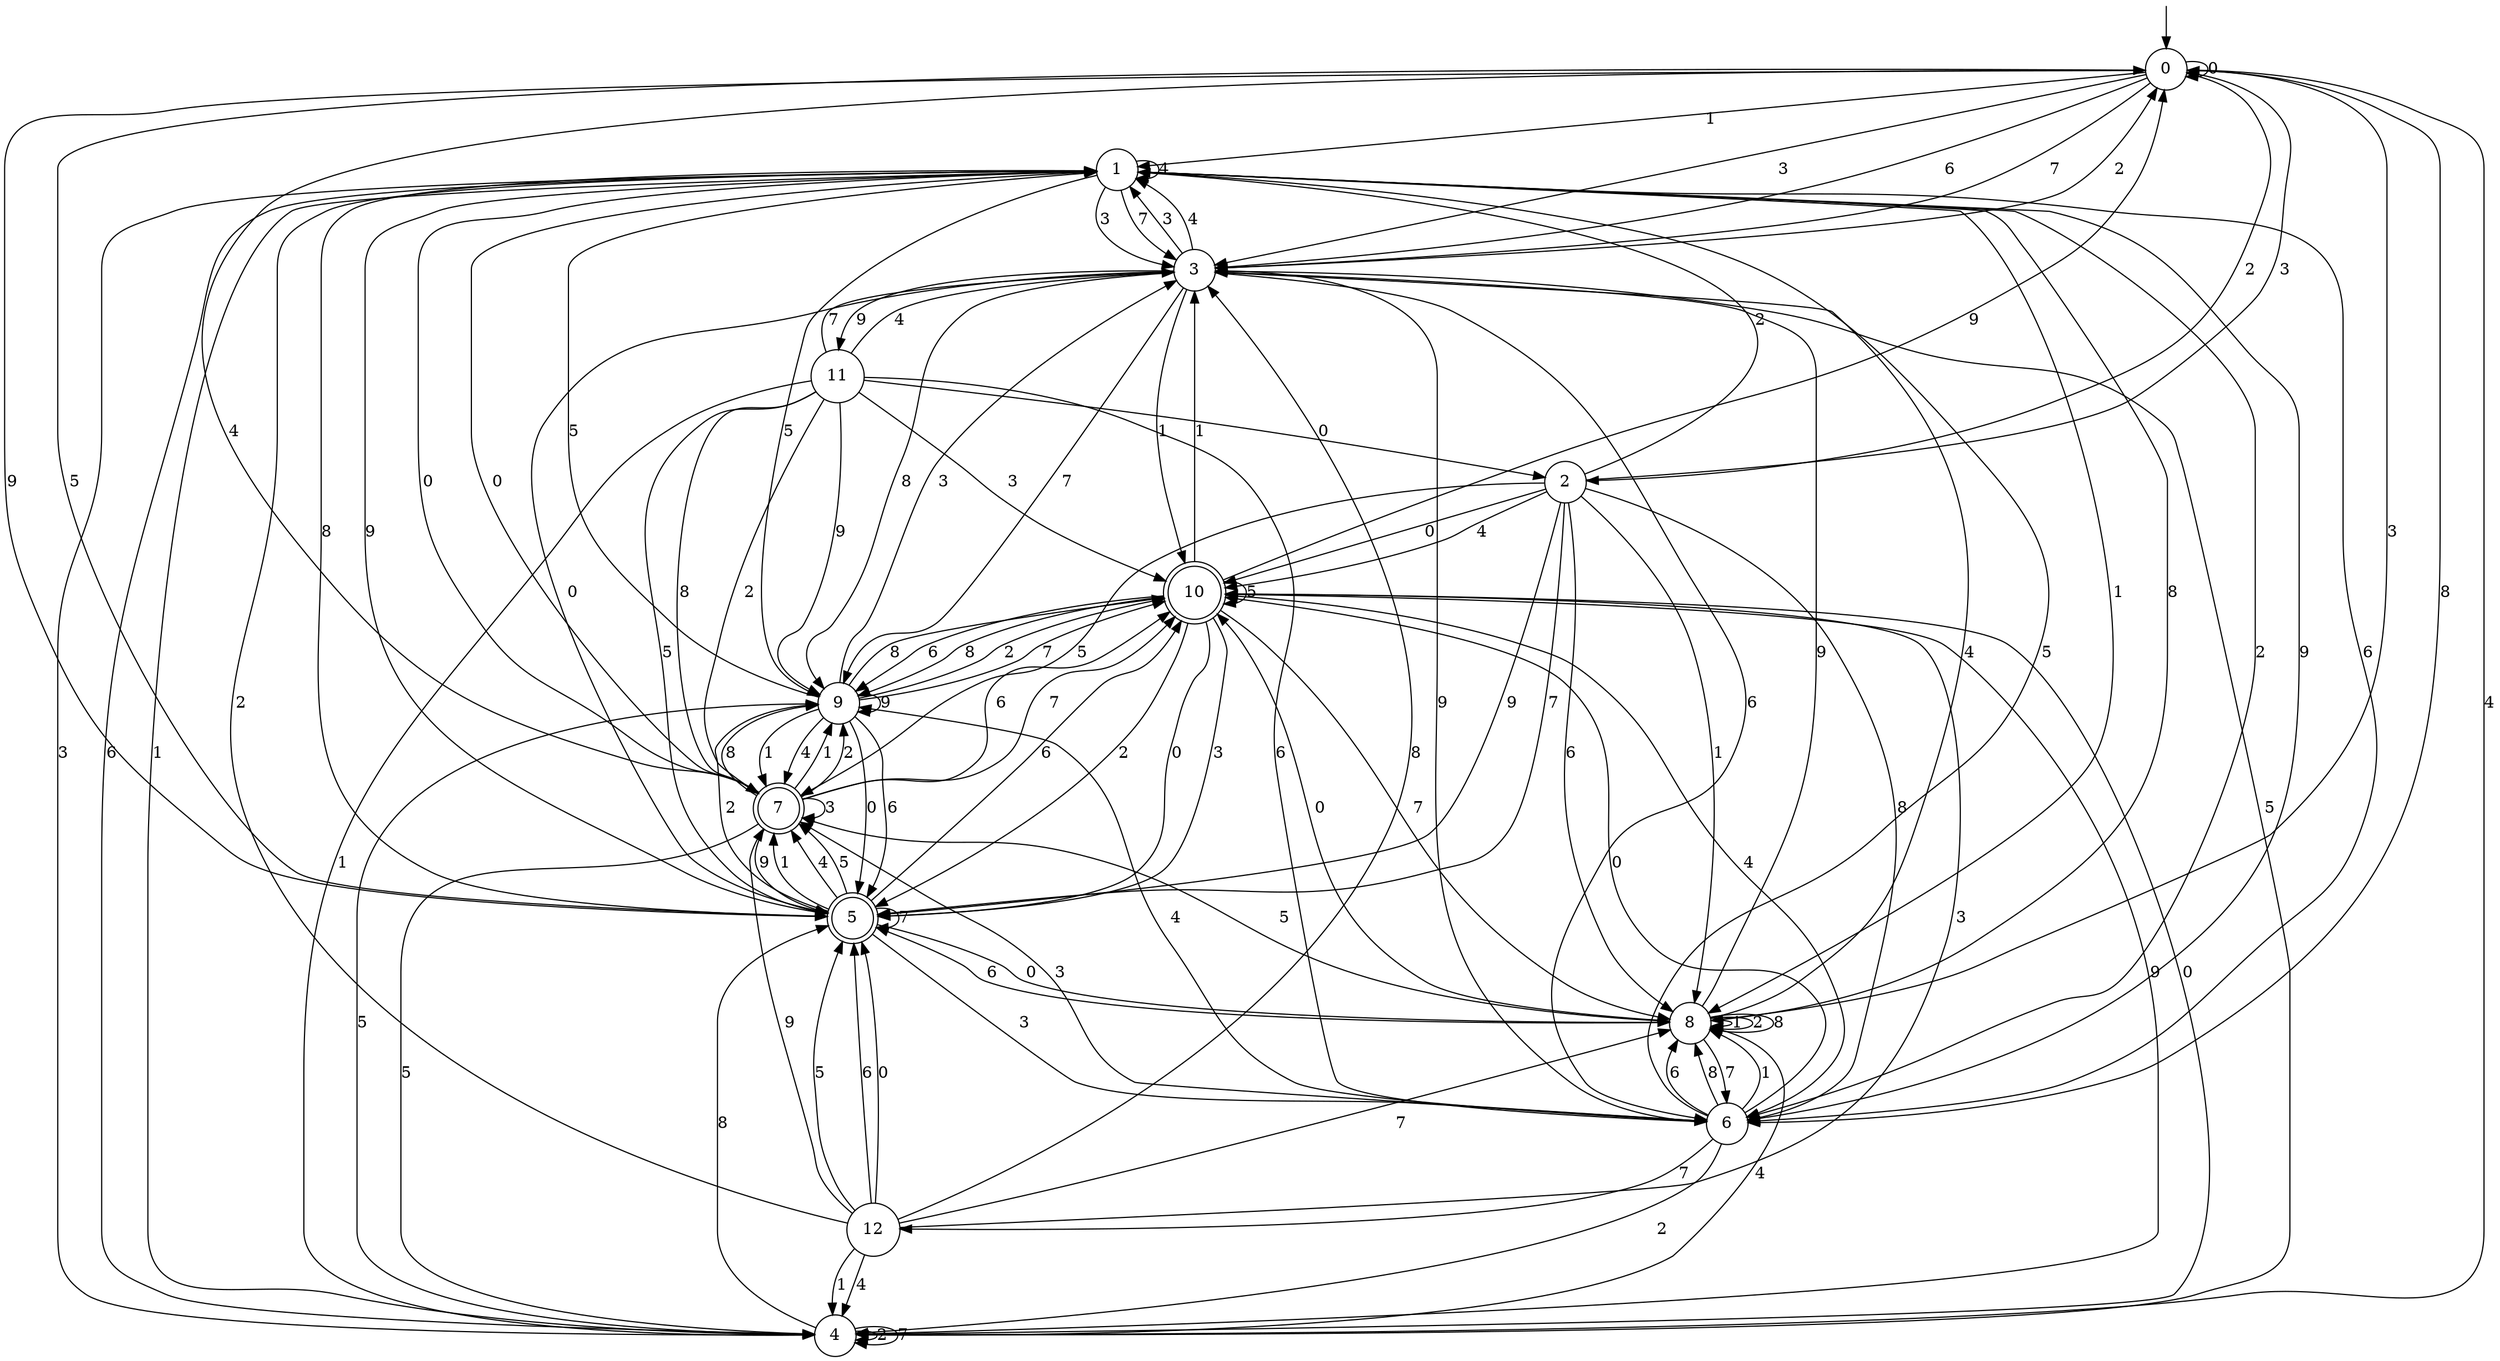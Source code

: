 digraph g {

	s0 [shape="circle" label="0"];
	s1 [shape="circle" label="1"];
	s2 [shape="circle" label="2"];
	s3 [shape="circle" label="3"];
	s4 [shape="circle" label="4"];
	s5 [shape="doublecircle" label="5"];
	s6 [shape="circle" label="6"];
	s7 [shape="doublecircle" label="7"];
	s8 [shape="circle" label="8"];
	s9 [shape="circle" label="9"];
	s10 [shape="doublecircle" label="10"];
	s11 [shape="circle" label="11"];
	s12 [shape="circle" label="12"];
	s0 -> s0 [label="0"];
	s0 -> s1 [label="1"];
	s0 -> s2 [label="2"];
	s0 -> s3 [label="3"];
	s0 -> s4 [label="4"];
	s0 -> s5 [label="5"];
	s0 -> s3 [label="6"];
	s0 -> s3 [label="7"];
	s0 -> s6 [label="8"];
	s0 -> s5 [label="9"];
	s1 -> s7 [label="0"];
	s1 -> s8 [label="1"];
	s1 -> s6 [label="2"];
	s1 -> s3 [label="3"];
	s1 -> s1 [label="4"];
	s1 -> s9 [label="5"];
	s1 -> s6 [label="6"];
	s1 -> s3 [label="7"];
	s1 -> s8 [label="8"];
	s1 -> s6 [label="9"];
	s2 -> s10 [label="0"];
	s2 -> s8 [label="1"];
	s2 -> s1 [label="2"];
	s2 -> s0 [label="3"];
	s2 -> s10 [label="4"];
	s2 -> s7 [label="5"];
	s2 -> s8 [label="6"];
	s2 -> s5 [label="7"];
	s2 -> s6 [label="8"];
	s2 -> s5 [label="9"];
	s3 -> s5 [label="0"];
	s3 -> s10 [label="1"];
	s3 -> s0 [label="2"];
	s3 -> s1 [label="3"];
	s3 -> s1 [label="4"];
	s3 -> s4 [label="5"];
	s3 -> s6 [label="6"];
	s3 -> s9 [label="7"];
	s3 -> s9 [label="8"];
	s3 -> s11 [label="9"];
	s4 -> s10 [label="0"];
	s4 -> s1 [label="1"];
	s4 -> s4 [label="2"];
	s4 -> s1 [label="3"];
	s4 -> s8 [label="4"];
	s4 -> s9 [label="5"];
	s4 -> s1 [label="6"];
	s4 -> s4 [label="7"];
	s4 -> s5 [label="8"];
	s4 -> s10 [label="9"];
	s5 -> s8 [label="0"];
	s5 -> s7 [label="1"];
	s5 -> s9 [label="2"];
	s5 -> s6 [label="3"];
	s5 -> s7 [label="4"];
	s5 -> s7 [label="5"];
	s5 -> s10 [label="6"];
	s5 -> s5 [label="7"];
	s5 -> s1 [label="8"];
	s5 -> s1 [label="9"];
	s6 -> s10 [label="0"];
	s6 -> s8 [label="1"];
	s6 -> s4 [label="2"];
	s6 -> s7 [label="3"];
	s6 -> s9 [label="4"];
	s6 -> s1 [label="5"];
	s6 -> s8 [label="6"];
	s6 -> s12 [label="7"];
	s6 -> s8 [label="8"];
	s6 -> s3 [label="9"];
	s7 -> s1 [label="0"];
	s7 -> s9 [label="1"];
	s7 -> s9 [label="2"];
	s7 -> s7 [label="3"];
	s7 -> s0 [label="4"];
	s7 -> s4 [label="5"];
	s7 -> s10 [label="6"];
	s7 -> s10 [label="7"];
	s7 -> s9 [label="8"];
	s7 -> s5 [label="9"];
	s8 -> s10 [label="0"];
	s8 -> s8 [label="1"];
	s8 -> s8 [label="2"];
	s8 -> s0 [label="3"];
	s8 -> s3 [label="4"];
	s8 -> s7 [label="5"];
	s8 -> s5 [label="6"];
	s8 -> s6 [label="7"];
	s8 -> s8 [label="8"];
	s8 -> s3 [label="9"];
	s9 -> s5 [label="0"];
	s9 -> s7 [label="1"];
	s9 -> s10 [label="2"];
	s9 -> s3 [label="3"];
	s9 -> s7 [label="4"];
	s9 -> s1 [label="5"];
	s9 -> s5 [label="6"];
	s9 -> s10 [label="7"];
	s9 -> s10 [label="8"];
	s9 -> s9 [label="9"];
	s10 -> s5 [label="0"];
	s10 -> s3 [label="1"];
	s10 -> s5 [label="2"];
	s10 -> s5 [label="3"];
	s10 -> s6 [label="4"];
	s10 -> s10 [label="5"];
	s10 -> s9 [label="6"];
	s10 -> s8 [label="7"];
	s10 -> s9 [label="8"];
	s10 -> s0 [label="9"];
	s11 -> s2 [label="0"];
	s11 -> s4 [label="1"];
	s11 -> s7 [label="2"];
	s11 -> s10 [label="3"];
	s11 -> s3 [label="4"];
	s11 -> s5 [label="5"];
	s11 -> s6 [label="6"];
	s11 -> s3 [label="7"];
	s11 -> s7 [label="8"];
	s11 -> s9 [label="9"];
	s12 -> s5 [label="0"];
	s12 -> s4 [label="1"];
	s12 -> s1 [label="2"];
	s12 -> s10 [label="3"];
	s12 -> s4 [label="4"];
	s12 -> s5 [label="5"];
	s12 -> s5 [label="6"];
	s12 -> s8 [label="7"];
	s12 -> s3 [label="8"];
	s12 -> s7 [label="9"];

__start0 [label="" shape="none" width="0" height="0"];
__start0 -> s0;

}
